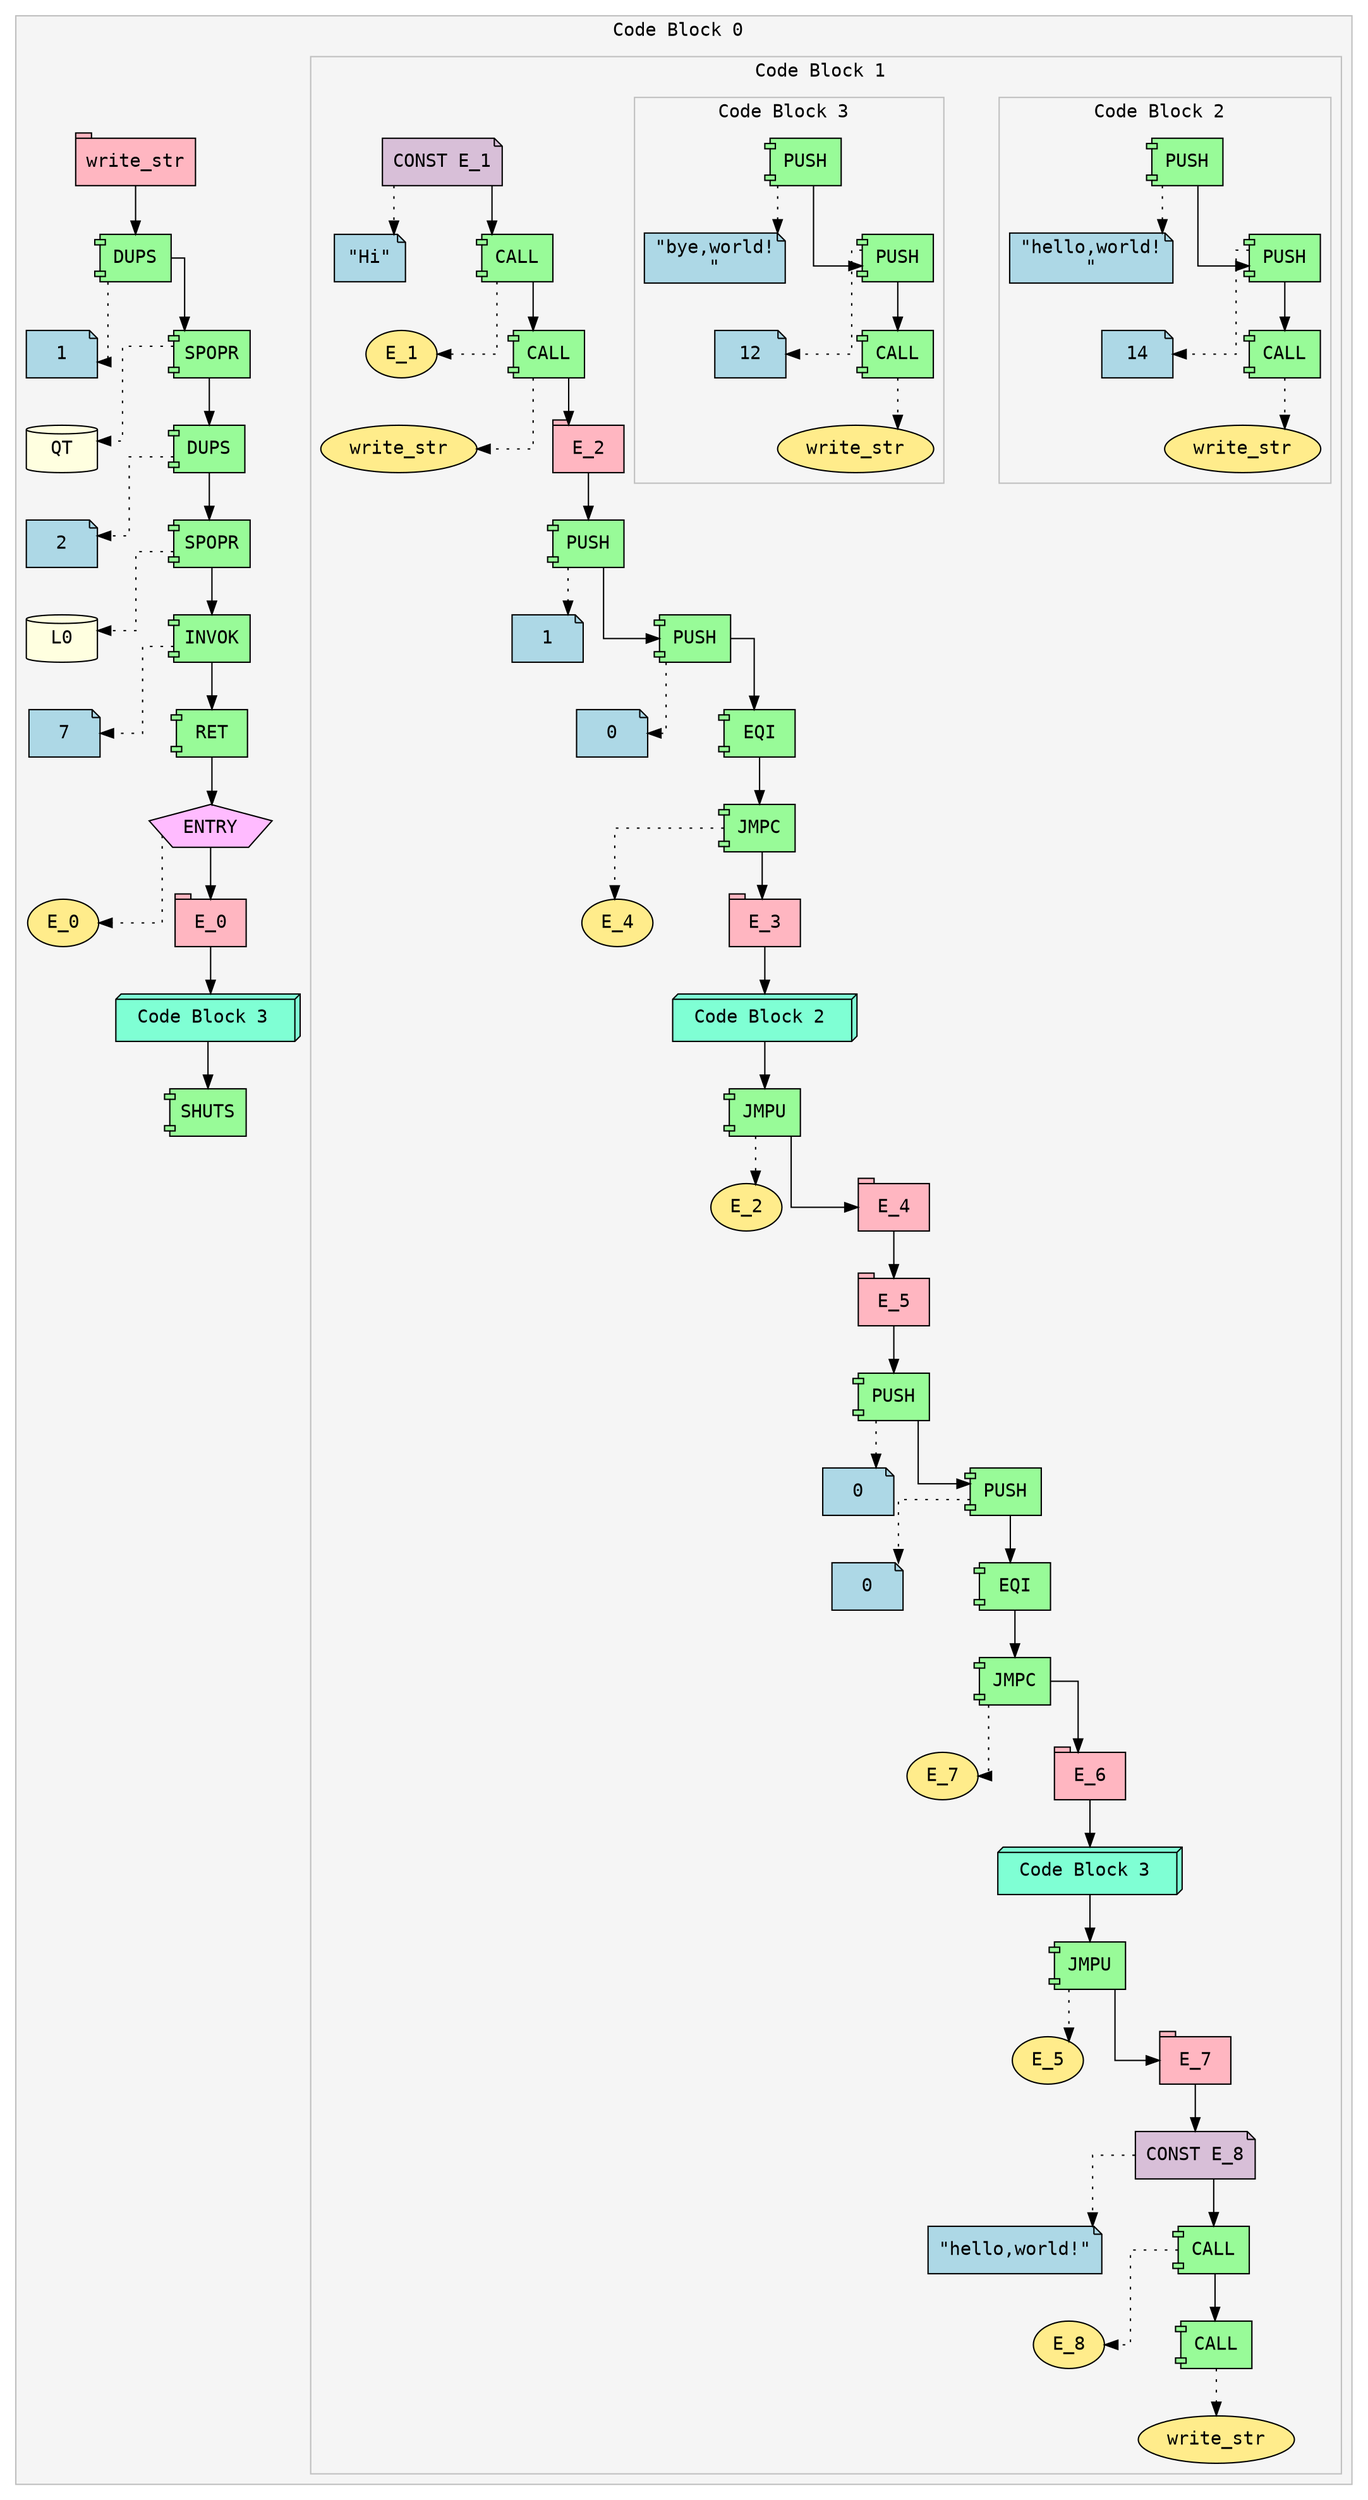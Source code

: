digraph ir {
splines=ortho;
nodesep=0.8;
ranksep=0.5;
subgraph cluster_0 {
label="Code Block 0 ";
style=filled;
color=gray;
fillcolor=whitesmoke;
fontname="Courier";
Expr_1 [shape=tab style=filled fillcolor=lightpink fontname="Courier" label="write_str"]
Expr_2 [shape=component style=filled fillcolor=palegreen fontname="Courier" label="DUPS"]
Expr_3 [shape=note style=filled fillcolor=lightblue fontname="Courier" label="1"]
Expr_2 -> Expr_3 [style=dotted]
Expr_1 -> Expr_2;
Expr_4 [shape=component style=filled fillcolor=palegreen fontname="Courier" label="SPOPR"]
Expr_5 [shape=cylinder style=filled fillcolor=lightyellow fontname="Courier" label="QT"]
Expr_4 -> Expr_5 [style=dotted]
Expr_2 -> Expr_4;
Expr_6 [shape=component style=filled fillcolor=palegreen fontname="Courier" label="DUPS"]
Expr_7 [shape=note style=filled fillcolor=lightblue fontname="Courier" label="2"]
Expr_6 -> Expr_7 [style=dotted]
Expr_4 -> Expr_6;
Expr_8 [shape=component style=filled fillcolor=palegreen fontname="Courier" label="SPOPR"]
Expr_9 [shape=cylinder style=filled fillcolor=lightyellow fontname="Courier" label="L0"]
Expr_8 -> Expr_9 [style=dotted]
Expr_6 -> Expr_8;
Expr_10 [shape=component style=filled fillcolor=palegreen fontname="Courier" label="INVOK"]
Expr_11 [shape=note style=filled fillcolor=lightblue fontname="Courier" label="7"]
Expr_10 -> Expr_11 [style=dotted]
Expr_8 -> Expr_10;
Expr_12 [shape=component style=filled fillcolor=palegreen fontname="Courier" label="RET"]
Expr_10 -> Expr_12;
Expr_13 [shape=pentagon style=filled fillcolor=plum1 fontname="Courier" label="ENTRY"]
Expr_14 [shape=ellipse style=filled fillcolor=lightgoldenrod1 fontname="Courier" label="E_0"]
Expr_13 -> Expr_14 [style=dotted]
Expr_12 -> Expr_13;
Expr_15 [shape=tab style=filled fillcolor=lightpink fontname="Courier" label="E_0"]
Expr_13 -> Expr_15;
subgraph cluster_16 {
label="Code Block 1 ";
style=filled;
color=gray;
fillcolor=whitesmoke;
fontname="Courier";
Expr_17 [shape=note style=filled fillcolor=thistle fontname="Courier" label="CONST E_1"]
Expr_18 [shape=note style=filled fillcolor=lightblue fontname="Courier" label="\"Hi\""]
Expr_17 -> Expr_18 [style=dotted]
Expr_19 [shape=component style=filled fillcolor=palegreen fontname="Courier" label="CALL"]
Expr_20 [shape=ellipse style=filled fillcolor=lightgoldenrod1 fontname="Courier" label="E_1"]
Expr_19 -> Expr_20 [style=dotted]
Expr_17 -> Expr_19;
Expr_21 [shape=component style=filled fillcolor=palegreen fontname="Courier" label="CALL"]
Expr_22 [shape=ellipse style=filled fillcolor=lightgoldenrod1 fontname="Courier" label="write_str"]
Expr_21 -> Expr_22 [style=dotted]
Expr_19 -> Expr_21;
Expr_23 [shape=tab style=filled fillcolor=lightpink fontname="Courier" label="E_2"]
Expr_21 -> Expr_23;
Expr_24 [shape=component style=filled fillcolor=palegreen fontname="Courier" label="PUSH"]
Expr_25 [shape=note style=filled fillcolor=lightblue fontname="Courier" label="1"]
Expr_24 -> Expr_25 [style=dotted]
Expr_23 -> Expr_24;
Expr_26 [shape=component style=filled fillcolor=palegreen fontname="Courier" label="PUSH"]
Expr_27 [shape=note style=filled fillcolor=lightblue fontname="Courier" label="0"]
Expr_26 -> Expr_27 [style=dotted]
Expr_24 -> Expr_26;
Expr_28 [shape=component style=filled fillcolor=palegreen fontname="Courier" label="EQI"]
Expr_26 -> Expr_28;
Expr_29 [shape=component style=filled fillcolor=palegreen fontname="Courier" label="JMPC"]
Expr_30 [shape=ellipse style=filled fillcolor=lightgoldenrod1 fontname="Courier" label="E_4"]
Expr_29 -> Expr_30 [style=dotted]
Expr_28 -> Expr_29;
Expr_31 [shape=tab style=filled fillcolor=lightpink fontname="Courier" label="E_3"]
Expr_29 -> Expr_31;
subgraph cluster_32 {
label="Code Block 2 ";
style=filled;
color=gray;
fillcolor=whitesmoke;
fontname="Courier";
Expr_33 [shape=component style=filled fillcolor=palegreen fontname="Courier" label="PUSH"]
Expr_34 [shape=note style=filled fillcolor=lightblue fontname="Courier" label="\"hello,world!\n\""]
Expr_33 -> Expr_34 [style=dotted]
Expr_35 [shape=component style=filled fillcolor=palegreen fontname="Courier" label="PUSH"]
Expr_36 [shape=note style=filled fillcolor=lightblue fontname="Courier" label="14"]
Expr_35 -> Expr_36 [style=dotted]
Expr_33 -> Expr_35;
Expr_37 [shape=component style=filled fillcolor=palegreen fontname="Courier" label="CALL"]
Expr_38 [shape=ellipse style=filled fillcolor=lightgoldenrod1 fontname="Courier" label="write_str"]
Expr_37 -> Expr_38 [style=dotted]
Expr_35 -> Expr_37;
}
Expr_32 [shape=box3d style=filled fillcolor=aquamarine fontname="Courier" label=" Code Block 2  "]
Expr_31 -> Expr_32;
Expr_39 [shape=component style=filled fillcolor=palegreen fontname="Courier" label="JMPU"]
Expr_40 [shape=ellipse style=filled fillcolor=lightgoldenrod1 fontname="Courier" label="E_2"]
Expr_39 -> Expr_40 [style=dotted]
Expr_32 -> Expr_39;
Expr_41 [shape=tab style=filled fillcolor=lightpink fontname="Courier" label="E_4"]
Expr_39 -> Expr_41;
Expr_42 [shape=tab style=filled fillcolor=lightpink fontname="Courier" label="E_5"]
Expr_41 -> Expr_42;
Expr_43 [shape=component style=filled fillcolor=palegreen fontname="Courier" label="PUSH"]
Expr_44 [shape=note style=filled fillcolor=lightblue fontname="Courier" label="0"]
Expr_43 -> Expr_44 [style=dotted]
Expr_42 -> Expr_43;
Expr_45 [shape=component style=filled fillcolor=palegreen fontname="Courier" label="PUSH"]
Expr_46 [shape=note style=filled fillcolor=lightblue fontname="Courier" label="0"]
Expr_45 -> Expr_46 [style=dotted]
Expr_43 -> Expr_45;
Expr_47 [shape=component style=filled fillcolor=palegreen fontname="Courier" label="EQI"]
Expr_45 -> Expr_47;
Expr_48 [shape=component style=filled fillcolor=palegreen fontname="Courier" label="JMPC"]
Expr_49 [shape=ellipse style=filled fillcolor=lightgoldenrod1 fontname="Courier" label="E_7"]
Expr_48 -> Expr_49 [style=dotted]
Expr_47 -> Expr_48;
Expr_50 [shape=tab style=filled fillcolor=lightpink fontname="Courier" label="E_6"]
Expr_48 -> Expr_50;
subgraph cluster_51 {
label="Code Block 3 ";
style=filled;
color=gray;
fillcolor=whitesmoke;
fontname="Courier";
Expr_52 [shape=component style=filled fillcolor=palegreen fontname="Courier" label="PUSH"]
Expr_53 [shape=note style=filled fillcolor=lightblue fontname="Courier" label="\"bye,world!\n\""]
Expr_52 -> Expr_53 [style=dotted]
Expr_54 [shape=component style=filled fillcolor=palegreen fontname="Courier" label="PUSH"]
Expr_55 [shape=note style=filled fillcolor=lightblue fontname="Courier" label="12"]
Expr_54 -> Expr_55 [style=dotted]
Expr_52 -> Expr_54;
Expr_56 [shape=component style=filled fillcolor=palegreen fontname="Courier" label="CALL"]
Expr_57 [shape=ellipse style=filled fillcolor=lightgoldenrod1 fontname="Courier" label="write_str"]
Expr_56 -> Expr_57 [style=dotted]
Expr_54 -> Expr_56;
}
Expr_51 [shape=box3d style=filled fillcolor=aquamarine fontname="Courier" label=" Code Block 3  "]
Expr_50 -> Expr_51;
Expr_58 [shape=component style=filled fillcolor=palegreen fontname="Courier" label="JMPU"]
Expr_59 [shape=ellipse style=filled fillcolor=lightgoldenrod1 fontname="Courier" label="E_5"]
Expr_58 -> Expr_59 [style=dotted]
Expr_51 -> Expr_58;
Expr_60 [shape=tab style=filled fillcolor=lightpink fontname="Courier" label="E_7"]
Expr_58 -> Expr_60;
Expr_61 [shape=note style=filled fillcolor=thistle fontname="Courier" label="CONST E_8"]
Expr_62 [shape=note style=filled fillcolor=lightblue fontname="Courier" label="\"hello,world!\""]
Expr_61 -> Expr_62 [style=dotted]
Expr_60 -> Expr_61;
Expr_63 [shape=component style=filled fillcolor=palegreen fontname="Courier" label="CALL"]
Expr_64 [shape=ellipse style=filled fillcolor=lightgoldenrod1 fontname="Courier" label="E_8"]
Expr_63 -> Expr_64 [style=dotted]
Expr_61 -> Expr_63;
Expr_65 [shape=component style=filled fillcolor=palegreen fontname="Courier" label="CALL"]
Expr_66 [shape=ellipse style=filled fillcolor=lightgoldenrod1 fontname="Courier" label="write_str"]
Expr_65 -> Expr_66 [style=dotted]
Expr_63 -> Expr_65;
}
Expr_16 [shape=box3d style=filled fillcolor=aquamarine fontname="Courier" label=" Code Block 3  "]
Expr_15 -> Expr_16;
Expr_67 [shape=component style=filled fillcolor=palegreen fontname="Courier" label="SHUTS"]
Expr_16 -> Expr_67;
}
}

